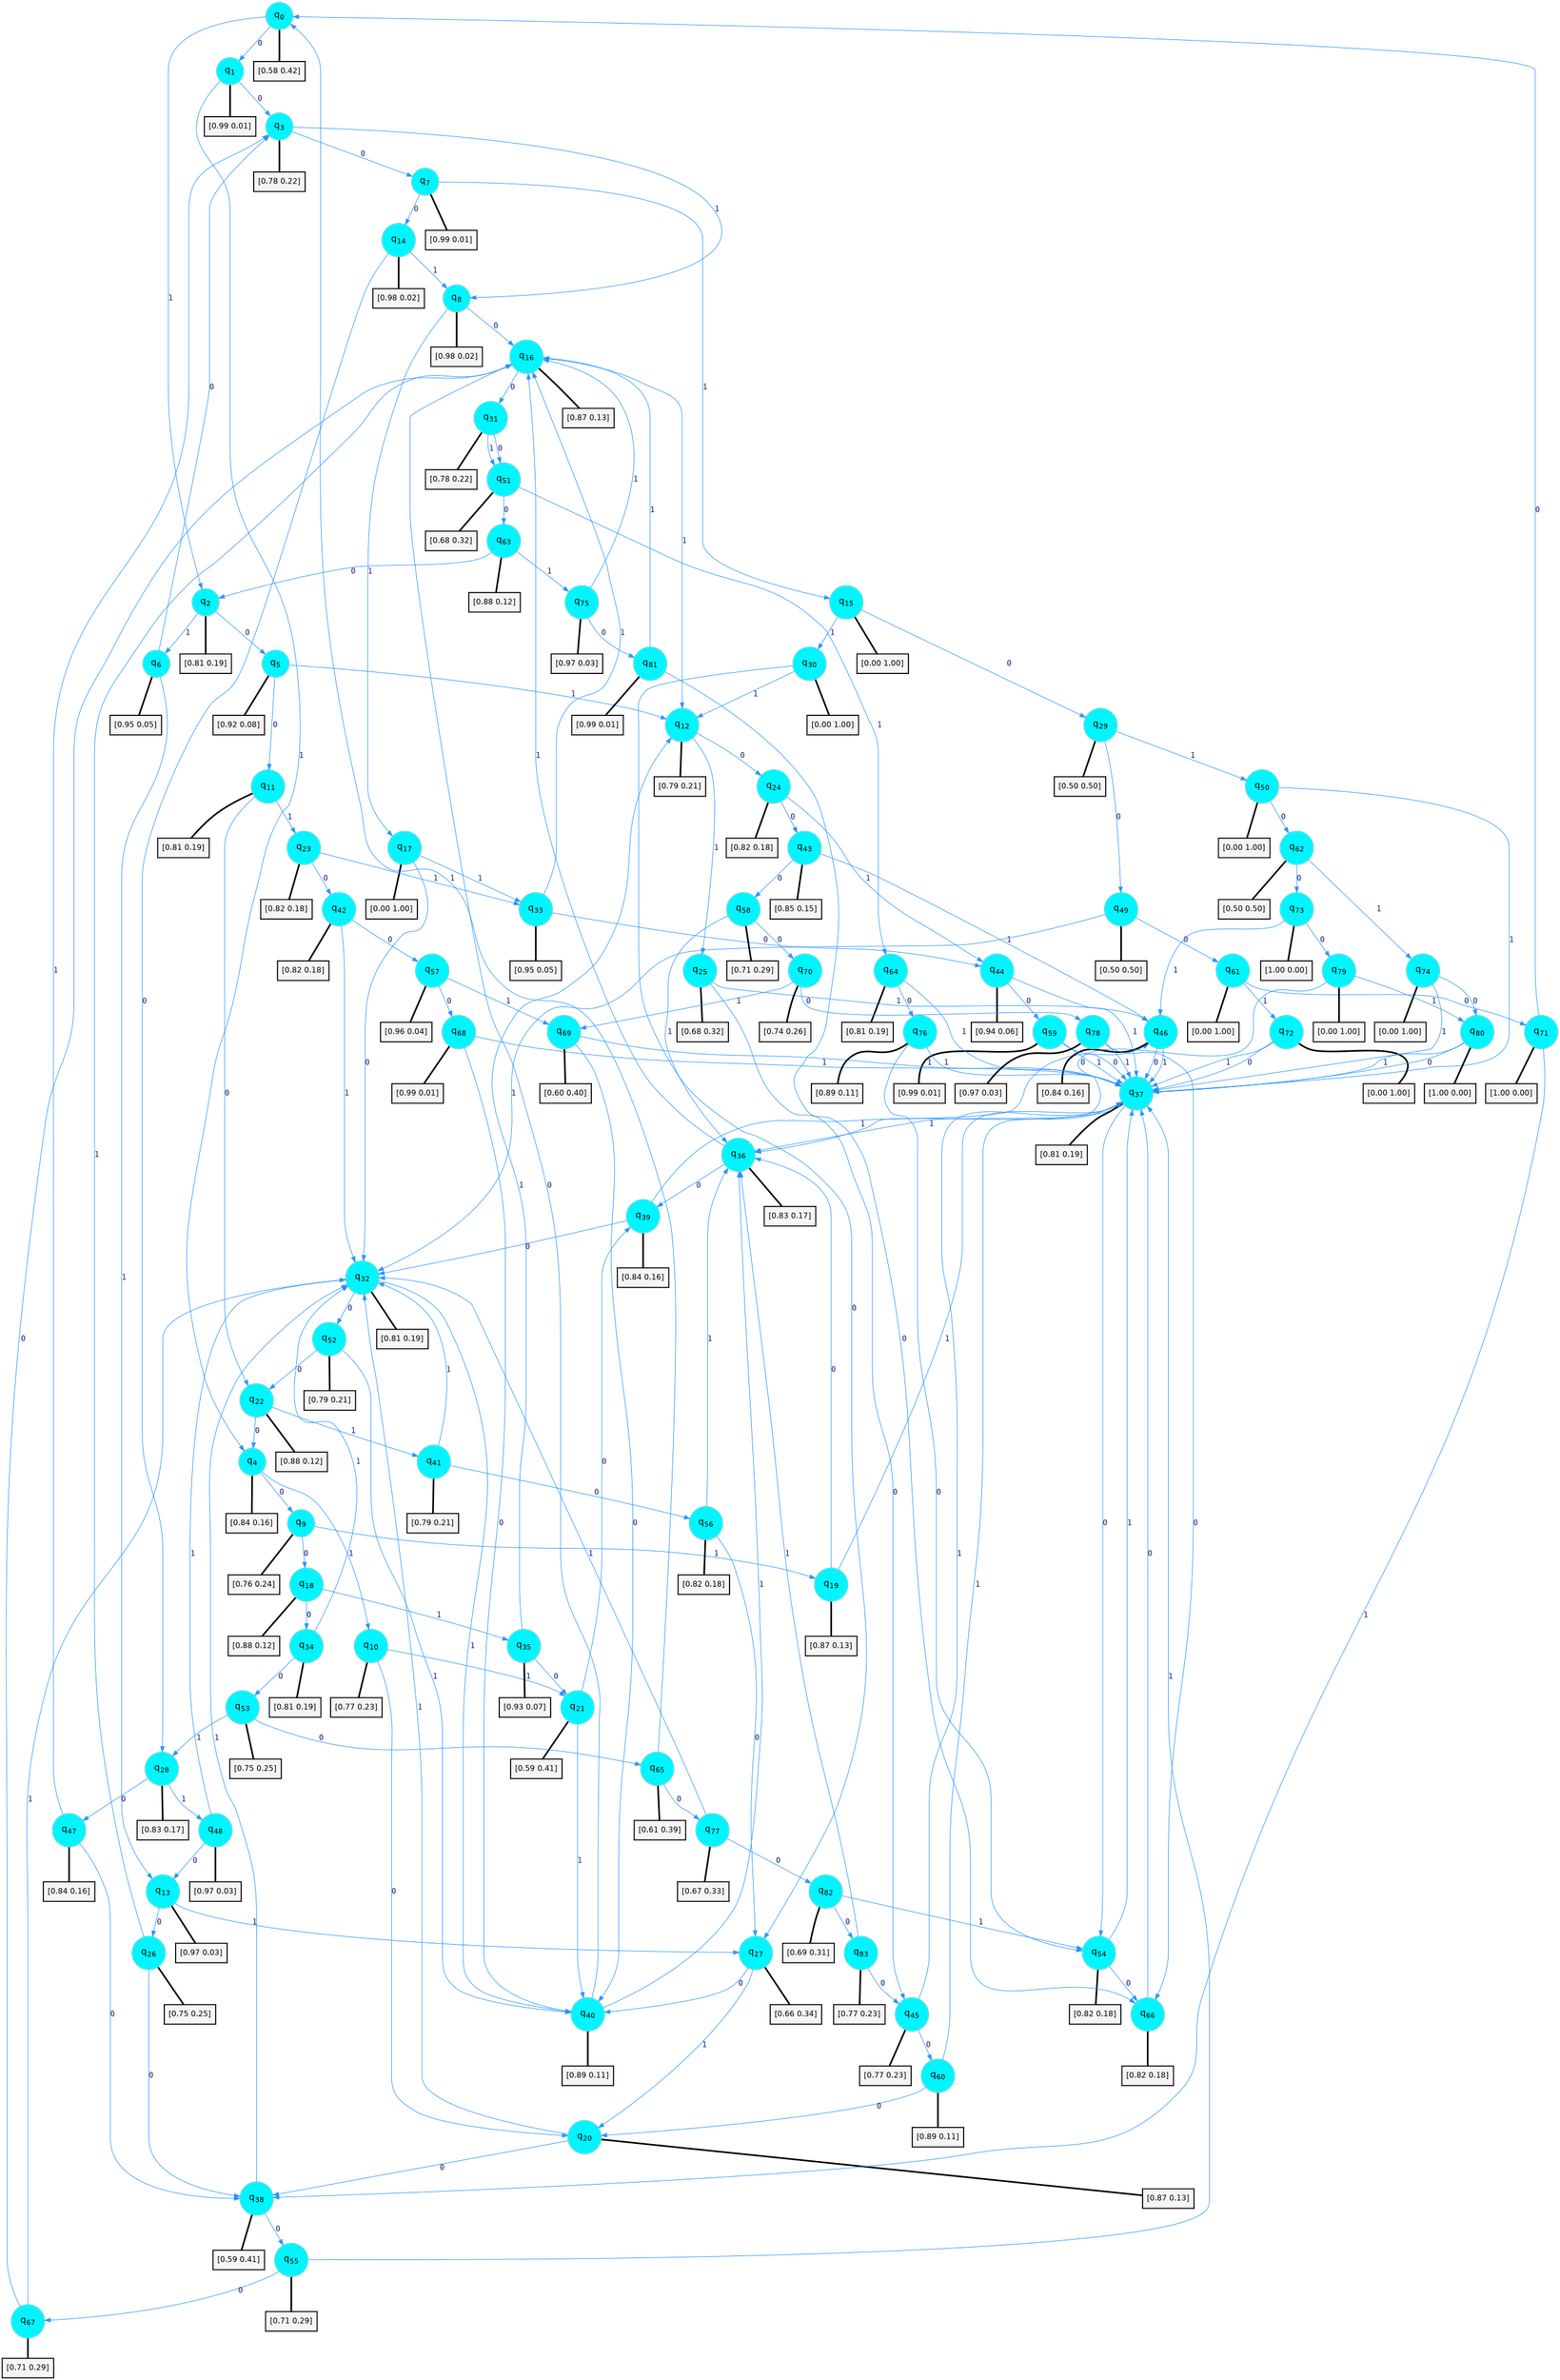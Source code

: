 digraph G {
graph [
bgcolor=transparent, dpi=300, rankdir=TD, size="40,25"];
node [
color=gray, fillcolor=turquoise1, fontcolor=black, fontname=Helvetica, fontsize=16, fontweight=bold, shape=circle, style=filled];
edge [
arrowsize=1, color=dodgerblue1, fontcolor=midnightblue, fontname=courier, fontweight=bold, penwidth=1, style=solid, weight=20];
0[label=<q<SUB>0</SUB>>];
1[label=<q<SUB>1</SUB>>];
2[label=<q<SUB>2</SUB>>];
3[label=<q<SUB>3</SUB>>];
4[label=<q<SUB>4</SUB>>];
5[label=<q<SUB>5</SUB>>];
6[label=<q<SUB>6</SUB>>];
7[label=<q<SUB>7</SUB>>];
8[label=<q<SUB>8</SUB>>];
9[label=<q<SUB>9</SUB>>];
10[label=<q<SUB>10</SUB>>];
11[label=<q<SUB>11</SUB>>];
12[label=<q<SUB>12</SUB>>];
13[label=<q<SUB>13</SUB>>];
14[label=<q<SUB>14</SUB>>];
15[label=<q<SUB>15</SUB>>];
16[label=<q<SUB>16</SUB>>];
17[label=<q<SUB>17</SUB>>];
18[label=<q<SUB>18</SUB>>];
19[label=<q<SUB>19</SUB>>];
20[label=<q<SUB>20</SUB>>];
21[label=<q<SUB>21</SUB>>];
22[label=<q<SUB>22</SUB>>];
23[label=<q<SUB>23</SUB>>];
24[label=<q<SUB>24</SUB>>];
25[label=<q<SUB>25</SUB>>];
26[label=<q<SUB>26</SUB>>];
27[label=<q<SUB>27</SUB>>];
28[label=<q<SUB>28</SUB>>];
29[label=<q<SUB>29</SUB>>];
30[label=<q<SUB>30</SUB>>];
31[label=<q<SUB>31</SUB>>];
32[label=<q<SUB>32</SUB>>];
33[label=<q<SUB>33</SUB>>];
34[label=<q<SUB>34</SUB>>];
35[label=<q<SUB>35</SUB>>];
36[label=<q<SUB>36</SUB>>];
37[label=<q<SUB>37</SUB>>];
38[label=<q<SUB>38</SUB>>];
39[label=<q<SUB>39</SUB>>];
40[label=<q<SUB>40</SUB>>];
41[label=<q<SUB>41</SUB>>];
42[label=<q<SUB>42</SUB>>];
43[label=<q<SUB>43</SUB>>];
44[label=<q<SUB>44</SUB>>];
45[label=<q<SUB>45</SUB>>];
46[label=<q<SUB>46</SUB>>];
47[label=<q<SUB>47</SUB>>];
48[label=<q<SUB>48</SUB>>];
49[label=<q<SUB>49</SUB>>];
50[label=<q<SUB>50</SUB>>];
51[label=<q<SUB>51</SUB>>];
52[label=<q<SUB>52</SUB>>];
53[label=<q<SUB>53</SUB>>];
54[label=<q<SUB>54</SUB>>];
55[label=<q<SUB>55</SUB>>];
56[label=<q<SUB>56</SUB>>];
57[label=<q<SUB>57</SUB>>];
58[label=<q<SUB>58</SUB>>];
59[label=<q<SUB>59</SUB>>];
60[label=<q<SUB>60</SUB>>];
61[label=<q<SUB>61</SUB>>];
62[label=<q<SUB>62</SUB>>];
63[label=<q<SUB>63</SUB>>];
64[label=<q<SUB>64</SUB>>];
65[label=<q<SUB>65</SUB>>];
66[label=<q<SUB>66</SUB>>];
67[label=<q<SUB>67</SUB>>];
68[label=<q<SUB>68</SUB>>];
69[label=<q<SUB>69</SUB>>];
70[label=<q<SUB>70</SUB>>];
71[label=<q<SUB>71</SUB>>];
72[label=<q<SUB>72</SUB>>];
73[label=<q<SUB>73</SUB>>];
74[label=<q<SUB>74</SUB>>];
75[label=<q<SUB>75</SUB>>];
76[label=<q<SUB>76</SUB>>];
77[label=<q<SUB>77</SUB>>];
78[label=<q<SUB>78</SUB>>];
79[label=<q<SUB>79</SUB>>];
80[label=<q<SUB>80</SUB>>];
81[label=<q<SUB>81</SUB>>];
82[label=<q<SUB>82</SUB>>];
83[label=<q<SUB>83</SUB>>];
84[label="[0.58 0.42]", shape=box,fontcolor=black, fontname=Helvetica, fontsize=14, penwidth=2, fillcolor=whitesmoke,color=black];
85[label="[0.99 0.01]", shape=box,fontcolor=black, fontname=Helvetica, fontsize=14, penwidth=2, fillcolor=whitesmoke,color=black];
86[label="[0.81 0.19]", shape=box,fontcolor=black, fontname=Helvetica, fontsize=14, penwidth=2, fillcolor=whitesmoke,color=black];
87[label="[0.78 0.22]", shape=box,fontcolor=black, fontname=Helvetica, fontsize=14, penwidth=2, fillcolor=whitesmoke,color=black];
88[label="[0.84 0.16]", shape=box,fontcolor=black, fontname=Helvetica, fontsize=14, penwidth=2, fillcolor=whitesmoke,color=black];
89[label="[0.92 0.08]", shape=box,fontcolor=black, fontname=Helvetica, fontsize=14, penwidth=2, fillcolor=whitesmoke,color=black];
90[label="[0.95 0.05]", shape=box,fontcolor=black, fontname=Helvetica, fontsize=14, penwidth=2, fillcolor=whitesmoke,color=black];
91[label="[0.99 0.01]", shape=box,fontcolor=black, fontname=Helvetica, fontsize=14, penwidth=2, fillcolor=whitesmoke,color=black];
92[label="[0.98 0.02]", shape=box,fontcolor=black, fontname=Helvetica, fontsize=14, penwidth=2, fillcolor=whitesmoke,color=black];
93[label="[0.76 0.24]", shape=box,fontcolor=black, fontname=Helvetica, fontsize=14, penwidth=2, fillcolor=whitesmoke,color=black];
94[label="[0.77 0.23]", shape=box,fontcolor=black, fontname=Helvetica, fontsize=14, penwidth=2, fillcolor=whitesmoke,color=black];
95[label="[0.81 0.19]", shape=box,fontcolor=black, fontname=Helvetica, fontsize=14, penwidth=2, fillcolor=whitesmoke,color=black];
96[label="[0.79 0.21]", shape=box,fontcolor=black, fontname=Helvetica, fontsize=14, penwidth=2, fillcolor=whitesmoke,color=black];
97[label="[0.97 0.03]", shape=box,fontcolor=black, fontname=Helvetica, fontsize=14, penwidth=2, fillcolor=whitesmoke,color=black];
98[label="[0.98 0.02]", shape=box,fontcolor=black, fontname=Helvetica, fontsize=14, penwidth=2, fillcolor=whitesmoke,color=black];
99[label="[0.00 1.00]", shape=box,fontcolor=black, fontname=Helvetica, fontsize=14, penwidth=2, fillcolor=whitesmoke,color=black];
100[label="[0.87 0.13]", shape=box,fontcolor=black, fontname=Helvetica, fontsize=14, penwidth=2, fillcolor=whitesmoke,color=black];
101[label="[0.00 1.00]", shape=box,fontcolor=black, fontname=Helvetica, fontsize=14, penwidth=2, fillcolor=whitesmoke,color=black];
102[label="[0.88 0.12]", shape=box,fontcolor=black, fontname=Helvetica, fontsize=14, penwidth=2, fillcolor=whitesmoke,color=black];
103[label="[0.87 0.13]", shape=box,fontcolor=black, fontname=Helvetica, fontsize=14, penwidth=2, fillcolor=whitesmoke,color=black];
104[label="[0.87 0.13]", shape=box,fontcolor=black, fontname=Helvetica, fontsize=14, penwidth=2, fillcolor=whitesmoke,color=black];
105[label="[0.59 0.41]", shape=box,fontcolor=black, fontname=Helvetica, fontsize=14, penwidth=2, fillcolor=whitesmoke,color=black];
106[label="[0.88 0.12]", shape=box,fontcolor=black, fontname=Helvetica, fontsize=14, penwidth=2, fillcolor=whitesmoke,color=black];
107[label="[0.82 0.18]", shape=box,fontcolor=black, fontname=Helvetica, fontsize=14, penwidth=2, fillcolor=whitesmoke,color=black];
108[label="[0.82 0.18]", shape=box,fontcolor=black, fontname=Helvetica, fontsize=14, penwidth=2, fillcolor=whitesmoke,color=black];
109[label="[0.68 0.32]", shape=box,fontcolor=black, fontname=Helvetica, fontsize=14, penwidth=2, fillcolor=whitesmoke,color=black];
110[label="[0.75 0.25]", shape=box,fontcolor=black, fontname=Helvetica, fontsize=14, penwidth=2, fillcolor=whitesmoke,color=black];
111[label="[0.66 0.34]", shape=box,fontcolor=black, fontname=Helvetica, fontsize=14, penwidth=2, fillcolor=whitesmoke,color=black];
112[label="[0.83 0.17]", shape=box,fontcolor=black, fontname=Helvetica, fontsize=14, penwidth=2, fillcolor=whitesmoke,color=black];
113[label="[0.50 0.50]", shape=box,fontcolor=black, fontname=Helvetica, fontsize=14, penwidth=2, fillcolor=whitesmoke,color=black];
114[label="[0.00 1.00]", shape=box,fontcolor=black, fontname=Helvetica, fontsize=14, penwidth=2, fillcolor=whitesmoke,color=black];
115[label="[0.78 0.22]", shape=box,fontcolor=black, fontname=Helvetica, fontsize=14, penwidth=2, fillcolor=whitesmoke,color=black];
116[label="[0.81 0.19]", shape=box,fontcolor=black, fontname=Helvetica, fontsize=14, penwidth=2, fillcolor=whitesmoke,color=black];
117[label="[0.95 0.05]", shape=box,fontcolor=black, fontname=Helvetica, fontsize=14, penwidth=2, fillcolor=whitesmoke,color=black];
118[label="[0.81 0.19]", shape=box,fontcolor=black, fontname=Helvetica, fontsize=14, penwidth=2, fillcolor=whitesmoke,color=black];
119[label="[0.93 0.07]", shape=box,fontcolor=black, fontname=Helvetica, fontsize=14, penwidth=2, fillcolor=whitesmoke,color=black];
120[label="[0.83 0.17]", shape=box,fontcolor=black, fontname=Helvetica, fontsize=14, penwidth=2, fillcolor=whitesmoke,color=black];
121[label="[0.81 0.19]", shape=box,fontcolor=black, fontname=Helvetica, fontsize=14, penwidth=2, fillcolor=whitesmoke,color=black];
122[label="[0.59 0.41]", shape=box,fontcolor=black, fontname=Helvetica, fontsize=14, penwidth=2, fillcolor=whitesmoke,color=black];
123[label="[0.84 0.16]", shape=box,fontcolor=black, fontname=Helvetica, fontsize=14, penwidth=2, fillcolor=whitesmoke,color=black];
124[label="[0.89 0.11]", shape=box,fontcolor=black, fontname=Helvetica, fontsize=14, penwidth=2, fillcolor=whitesmoke,color=black];
125[label="[0.79 0.21]", shape=box,fontcolor=black, fontname=Helvetica, fontsize=14, penwidth=2, fillcolor=whitesmoke,color=black];
126[label="[0.82 0.18]", shape=box,fontcolor=black, fontname=Helvetica, fontsize=14, penwidth=2, fillcolor=whitesmoke,color=black];
127[label="[0.85 0.15]", shape=box,fontcolor=black, fontname=Helvetica, fontsize=14, penwidth=2, fillcolor=whitesmoke,color=black];
128[label="[0.94 0.06]", shape=box,fontcolor=black, fontname=Helvetica, fontsize=14, penwidth=2, fillcolor=whitesmoke,color=black];
129[label="[0.77 0.23]", shape=box,fontcolor=black, fontname=Helvetica, fontsize=14, penwidth=2, fillcolor=whitesmoke,color=black];
130[label="[0.84 0.16]", shape=box,fontcolor=black, fontname=Helvetica, fontsize=14, penwidth=2, fillcolor=whitesmoke,color=black];
131[label="[0.84 0.16]", shape=box,fontcolor=black, fontname=Helvetica, fontsize=14, penwidth=2, fillcolor=whitesmoke,color=black];
132[label="[0.97 0.03]", shape=box,fontcolor=black, fontname=Helvetica, fontsize=14, penwidth=2, fillcolor=whitesmoke,color=black];
133[label="[0.50 0.50]", shape=box,fontcolor=black, fontname=Helvetica, fontsize=14, penwidth=2, fillcolor=whitesmoke,color=black];
134[label="[0.00 1.00]", shape=box,fontcolor=black, fontname=Helvetica, fontsize=14, penwidth=2, fillcolor=whitesmoke,color=black];
135[label="[0.68 0.32]", shape=box,fontcolor=black, fontname=Helvetica, fontsize=14, penwidth=2, fillcolor=whitesmoke,color=black];
136[label="[0.79 0.21]", shape=box,fontcolor=black, fontname=Helvetica, fontsize=14, penwidth=2, fillcolor=whitesmoke,color=black];
137[label="[0.75 0.25]", shape=box,fontcolor=black, fontname=Helvetica, fontsize=14, penwidth=2, fillcolor=whitesmoke,color=black];
138[label="[0.82 0.18]", shape=box,fontcolor=black, fontname=Helvetica, fontsize=14, penwidth=2, fillcolor=whitesmoke,color=black];
139[label="[0.71 0.29]", shape=box,fontcolor=black, fontname=Helvetica, fontsize=14, penwidth=2, fillcolor=whitesmoke,color=black];
140[label="[0.82 0.18]", shape=box,fontcolor=black, fontname=Helvetica, fontsize=14, penwidth=2, fillcolor=whitesmoke,color=black];
141[label="[0.96 0.04]", shape=box,fontcolor=black, fontname=Helvetica, fontsize=14, penwidth=2, fillcolor=whitesmoke,color=black];
142[label="[0.71 0.29]", shape=box,fontcolor=black, fontname=Helvetica, fontsize=14, penwidth=2, fillcolor=whitesmoke,color=black];
143[label="[0.99 0.01]", shape=box,fontcolor=black, fontname=Helvetica, fontsize=14, penwidth=2, fillcolor=whitesmoke,color=black];
144[label="[0.89 0.11]", shape=box,fontcolor=black, fontname=Helvetica, fontsize=14, penwidth=2, fillcolor=whitesmoke,color=black];
145[label="[0.00 1.00]", shape=box,fontcolor=black, fontname=Helvetica, fontsize=14, penwidth=2, fillcolor=whitesmoke,color=black];
146[label="[0.50 0.50]", shape=box,fontcolor=black, fontname=Helvetica, fontsize=14, penwidth=2, fillcolor=whitesmoke,color=black];
147[label="[0.88 0.12]", shape=box,fontcolor=black, fontname=Helvetica, fontsize=14, penwidth=2, fillcolor=whitesmoke,color=black];
148[label="[0.81 0.19]", shape=box,fontcolor=black, fontname=Helvetica, fontsize=14, penwidth=2, fillcolor=whitesmoke,color=black];
149[label="[0.61 0.39]", shape=box,fontcolor=black, fontname=Helvetica, fontsize=14, penwidth=2, fillcolor=whitesmoke,color=black];
150[label="[0.82 0.18]", shape=box,fontcolor=black, fontname=Helvetica, fontsize=14, penwidth=2, fillcolor=whitesmoke,color=black];
151[label="[0.71 0.29]", shape=box,fontcolor=black, fontname=Helvetica, fontsize=14, penwidth=2, fillcolor=whitesmoke,color=black];
152[label="[0.99 0.01]", shape=box,fontcolor=black, fontname=Helvetica, fontsize=14, penwidth=2, fillcolor=whitesmoke,color=black];
153[label="[0.60 0.40]", shape=box,fontcolor=black, fontname=Helvetica, fontsize=14, penwidth=2, fillcolor=whitesmoke,color=black];
154[label="[0.74 0.26]", shape=box,fontcolor=black, fontname=Helvetica, fontsize=14, penwidth=2, fillcolor=whitesmoke,color=black];
155[label="[1.00 0.00]", shape=box,fontcolor=black, fontname=Helvetica, fontsize=14, penwidth=2, fillcolor=whitesmoke,color=black];
156[label="[0.00 1.00]", shape=box,fontcolor=black, fontname=Helvetica, fontsize=14, penwidth=2, fillcolor=whitesmoke,color=black];
157[label="[1.00 0.00]", shape=box,fontcolor=black, fontname=Helvetica, fontsize=14, penwidth=2, fillcolor=whitesmoke,color=black];
158[label="[0.00 1.00]", shape=box,fontcolor=black, fontname=Helvetica, fontsize=14, penwidth=2, fillcolor=whitesmoke,color=black];
159[label="[0.97 0.03]", shape=box,fontcolor=black, fontname=Helvetica, fontsize=14, penwidth=2, fillcolor=whitesmoke,color=black];
160[label="[0.89 0.11]", shape=box,fontcolor=black, fontname=Helvetica, fontsize=14, penwidth=2, fillcolor=whitesmoke,color=black];
161[label="[0.67 0.33]", shape=box,fontcolor=black, fontname=Helvetica, fontsize=14, penwidth=2, fillcolor=whitesmoke,color=black];
162[label="[0.97 0.03]", shape=box,fontcolor=black, fontname=Helvetica, fontsize=14, penwidth=2, fillcolor=whitesmoke,color=black];
163[label="[0.00 1.00]", shape=box,fontcolor=black, fontname=Helvetica, fontsize=14, penwidth=2, fillcolor=whitesmoke,color=black];
164[label="[1.00 0.00]", shape=box,fontcolor=black, fontname=Helvetica, fontsize=14, penwidth=2, fillcolor=whitesmoke,color=black];
165[label="[0.99 0.01]", shape=box,fontcolor=black, fontname=Helvetica, fontsize=14, penwidth=2, fillcolor=whitesmoke,color=black];
166[label="[0.69 0.31]", shape=box,fontcolor=black, fontname=Helvetica, fontsize=14, penwidth=2, fillcolor=whitesmoke,color=black];
167[label="[0.77 0.23]", shape=box,fontcolor=black, fontname=Helvetica, fontsize=14, penwidth=2, fillcolor=whitesmoke,color=black];
0->1 [label=0];
0->2 [label=1];
0->84 [arrowhead=none, penwidth=3,color=black];
1->3 [label=0];
1->4 [label=1];
1->85 [arrowhead=none, penwidth=3,color=black];
2->5 [label=0];
2->6 [label=1];
2->86 [arrowhead=none, penwidth=3,color=black];
3->7 [label=0];
3->8 [label=1];
3->87 [arrowhead=none, penwidth=3,color=black];
4->9 [label=0];
4->10 [label=1];
4->88 [arrowhead=none, penwidth=3,color=black];
5->11 [label=0];
5->12 [label=1];
5->89 [arrowhead=none, penwidth=3,color=black];
6->3 [label=0];
6->13 [label=1];
6->90 [arrowhead=none, penwidth=3,color=black];
7->14 [label=0];
7->15 [label=1];
7->91 [arrowhead=none, penwidth=3,color=black];
8->16 [label=0];
8->17 [label=1];
8->92 [arrowhead=none, penwidth=3,color=black];
9->18 [label=0];
9->19 [label=1];
9->93 [arrowhead=none, penwidth=3,color=black];
10->20 [label=0];
10->21 [label=1];
10->94 [arrowhead=none, penwidth=3,color=black];
11->22 [label=0];
11->23 [label=1];
11->95 [arrowhead=none, penwidth=3,color=black];
12->24 [label=0];
12->25 [label=1];
12->96 [arrowhead=none, penwidth=3,color=black];
13->26 [label=0];
13->27 [label=1];
13->97 [arrowhead=none, penwidth=3,color=black];
14->28 [label=0];
14->8 [label=1];
14->98 [arrowhead=none, penwidth=3,color=black];
15->29 [label=0];
15->30 [label=1];
15->99 [arrowhead=none, penwidth=3,color=black];
16->31 [label=0];
16->12 [label=1];
16->100 [arrowhead=none, penwidth=3,color=black];
17->32 [label=0];
17->33 [label=1];
17->101 [arrowhead=none, penwidth=3,color=black];
18->34 [label=0];
18->35 [label=1];
18->102 [arrowhead=none, penwidth=3,color=black];
19->36 [label=0];
19->37 [label=1];
19->103 [arrowhead=none, penwidth=3,color=black];
20->38 [label=0];
20->32 [label=1];
20->104 [arrowhead=none, penwidth=3,color=black];
21->39 [label=0];
21->40 [label=1];
21->105 [arrowhead=none, penwidth=3,color=black];
22->4 [label=0];
22->41 [label=1];
22->106 [arrowhead=none, penwidth=3,color=black];
23->42 [label=0];
23->33 [label=1];
23->107 [arrowhead=none, penwidth=3,color=black];
24->43 [label=0];
24->44 [label=1];
24->108 [arrowhead=none, penwidth=3,color=black];
25->45 [label=0];
25->46 [label=1];
25->109 [arrowhead=none, penwidth=3,color=black];
26->38 [label=0];
26->16 [label=1];
26->110 [arrowhead=none, penwidth=3,color=black];
27->40 [label=0];
27->20 [label=1];
27->111 [arrowhead=none, penwidth=3,color=black];
28->47 [label=0];
28->48 [label=1];
28->112 [arrowhead=none, penwidth=3,color=black];
29->49 [label=0];
29->50 [label=1];
29->113 [arrowhead=none, penwidth=3,color=black];
30->27 [label=0];
30->12 [label=1];
30->114 [arrowhead=none, penwidth=3,color=black];
31->51 [label=0];
31->51 [label=1];
31->115 [arrowhead=none, penwidth=3,color=black];
32->52 [label=0];
32->40 [label=1];
32->116 [arrowhead=none, penwidth=3,color=black];
33->44 [label=0];
33->16 [label=1];
33->117 [arrowhead=none, penwidth=3,color=black];
34->53 [label=0];
34->32 [label=1];
34->118 [arrowhead=none, penwidth=3,color=black];
35->21 [label=0];
35->12 [label=1];
35->119 [arrowhead=none, penwidth=3,color=black];
36->39 [label=0];
36->16 [label=1];
36->120 [arrowhead=none, penwidth=3,color=black];
37->54 [label=0];
37->36 [label=1];
37->121 [arrowhead=none, penwidth=3,color=black];
38->55 [label=0];
38->32 [label=1];
38->122 [arrowhead=none, penwidth=3,color=black];
39->32 [label=0];
39->46 [label=1];
39->123 [arrowhead=none, penwidth=3,color=black];
40->16 [label=0];
40->36 [label=1];
40->124 [arrowhead=none, penwidth=3,color=black];
41->56 [label=0];
41->32 [label=1];
41->125 [arrowhead=none, penwidth=3,color=black];
42->57 [label=0];
42->32 [label=1];
42->126 [arrowhead=none, penwidth=3,color=black];
43->58 [label=0];
43->46 [label=1];
43->127 [arrowhead=none, penwidth=3,color=black];
44->59 [label=0];
44->37 [label=1];
44->128 [arrowhead=none, penwidth=3,color=black];
45->60 [label=0];
45->37 [label=1];
45->129 [arrowhead=none, penwidth=3,color=black];
46->37 [label=0];
46->37 [label=1];
46->130 [arrowhead=none, penwidth=3,color=black];
47->38 [label=0];
47->3 [label=1];
47->131 [arrowhead=none, penwidth=3,color=black];
48->13 [label=0];
48->32 [label=1];
48->132 [arrowhead=none, penwidth=3,color=black];
49->61 [label=0];
49->32 [label=1];
49->133 [arrowhead=none, penwidth=3,color=black];
50->62 [label=0];
50->37 [label=1];
50->134 [arrowhead=none, penwidth=3,color=black];
51->63 [label=0];
51->64 [label=1];
51->135 [arrowhead=none, penwidth=3,color=black];
52->22 [label=0];
52->40 [label=1];
52->136 [arrowhead=none, penwidth=3,color=black];
53->65 [label=0];
53->28 [label=1];
53->137 [arrowhead=none, penwidth=3,color=black];
54->66 [label=0];
54->37 [label=1];
54->138 [arrowhead=none, penwidth=3,color=black];
55->67 [label=0];
55->37 [label=1];
55->139 [arrowhead=none, penwidth=3,color=black];
56->27 [label=0];
56->36 [label=1];
56->140 [arrowhead=none, penwidth=3,color=black];
57->68 [label=0];
57->69 [label=1];
57->141 [arrowhead=none, penwidth=3,color=black];
58->70 [label=0];
58->36 [label=1];
58->142 [arrowhead=none, penwidth=3,color=black];
59->37 [label=0];
59->37 [label=1];
59->143 [arrowhead=none, penwidth=3,color=black];
60->20 [label=0];
60->37 [label=1];
60->144 [arrowhead=none, penwidth=3,color=black];
61->71 [label=0];
61->72 [label=1];
61->145 [arrowhead=none, penwidth=3,color=black];
62->73 [label=0];
62->74 [label=1];
62->146 [arrowhead=none, penwidth=3,color=black];
63->2 [label=0];
63->75 [label=1];
63->147 [arrowhead=none, penwidth=3,color=black];
64->76 [label=0];
64->37 [label=1];
64->148 [arrowhead=none, penwidth=3,color=black];
65->77 [label=0];
65->0 [label=1];
65->149 [arrowhead=none, penwidth=3,color=black];
66->37 [label=0];
66->150 [arrowhead=none, penwidth=3,color=black];
67->16 [label=0];
67->32 [label=1];
67->151 [arrowhead=none, penwidth=3,color=black];
68->40 [label=0];
68->37 [label=1];
68->152 [arrowhead=none, penwidth=3,color=black];
69->40 [label=0];
69->37 [label=1];
69->153 [arrowhead=none, penwidth=3,color=black];
70->78 [label=0];
70->69 [label=1];
70->154 [arrowhead=none, penwidth=3,color=black];
71->0 [label=0];
71->38 [label=1];
71->155 [arrowhead=none, penwidth=3,color=black];
72->37 [label=0];
72->37 [label=1];
72->156 [arrowhead=none, penwidth=3,color=black];
73->79 [label=0];
73->46 [label=1];
73->157 [arrowhead=none, penwidth=3,color=black];
74->80 [label=0];
74->37 [label=1];
74->158 [arrowhead=none, penwidth=3,color=black];
75->81 [label=0];
75->16 [label=1];
75->159 [arrowhead=none, penwidth=3,color=black];
76->54 [label=0];
76->37 [label=1];
76->160 [arrowhead=none, penwidth=3,color=black];
77->82 [label=0];
77->32 [label=1];
77->161 [arrowhead=none, penwidth=3,color=black];
78->66 [label=0];
78->37 [label=1];
78->162 [arrowhead=none, penwidth=3,color=black];
79->36 [label=0];
79->80 [label=1];
79->163 [arrowhead=none, penwidth=3,color=black];
80->37 [label=0];
80->37 [label=1];
80->164 [arrowhead=none, penwidth=3,color=black];
81->66 [label=0];
81->16 [label=1];
81->165 [arrowhead=none, penwidth=3,color=black];
82->83 [label=0];
82->54 [label=1];
82->166 [arrowhead=none, penwidth=3,color=black];
83->45 [label=0];
83->36 [label=1];
83->167 [arrowhead=none, penwidth=3,color=black];
}
